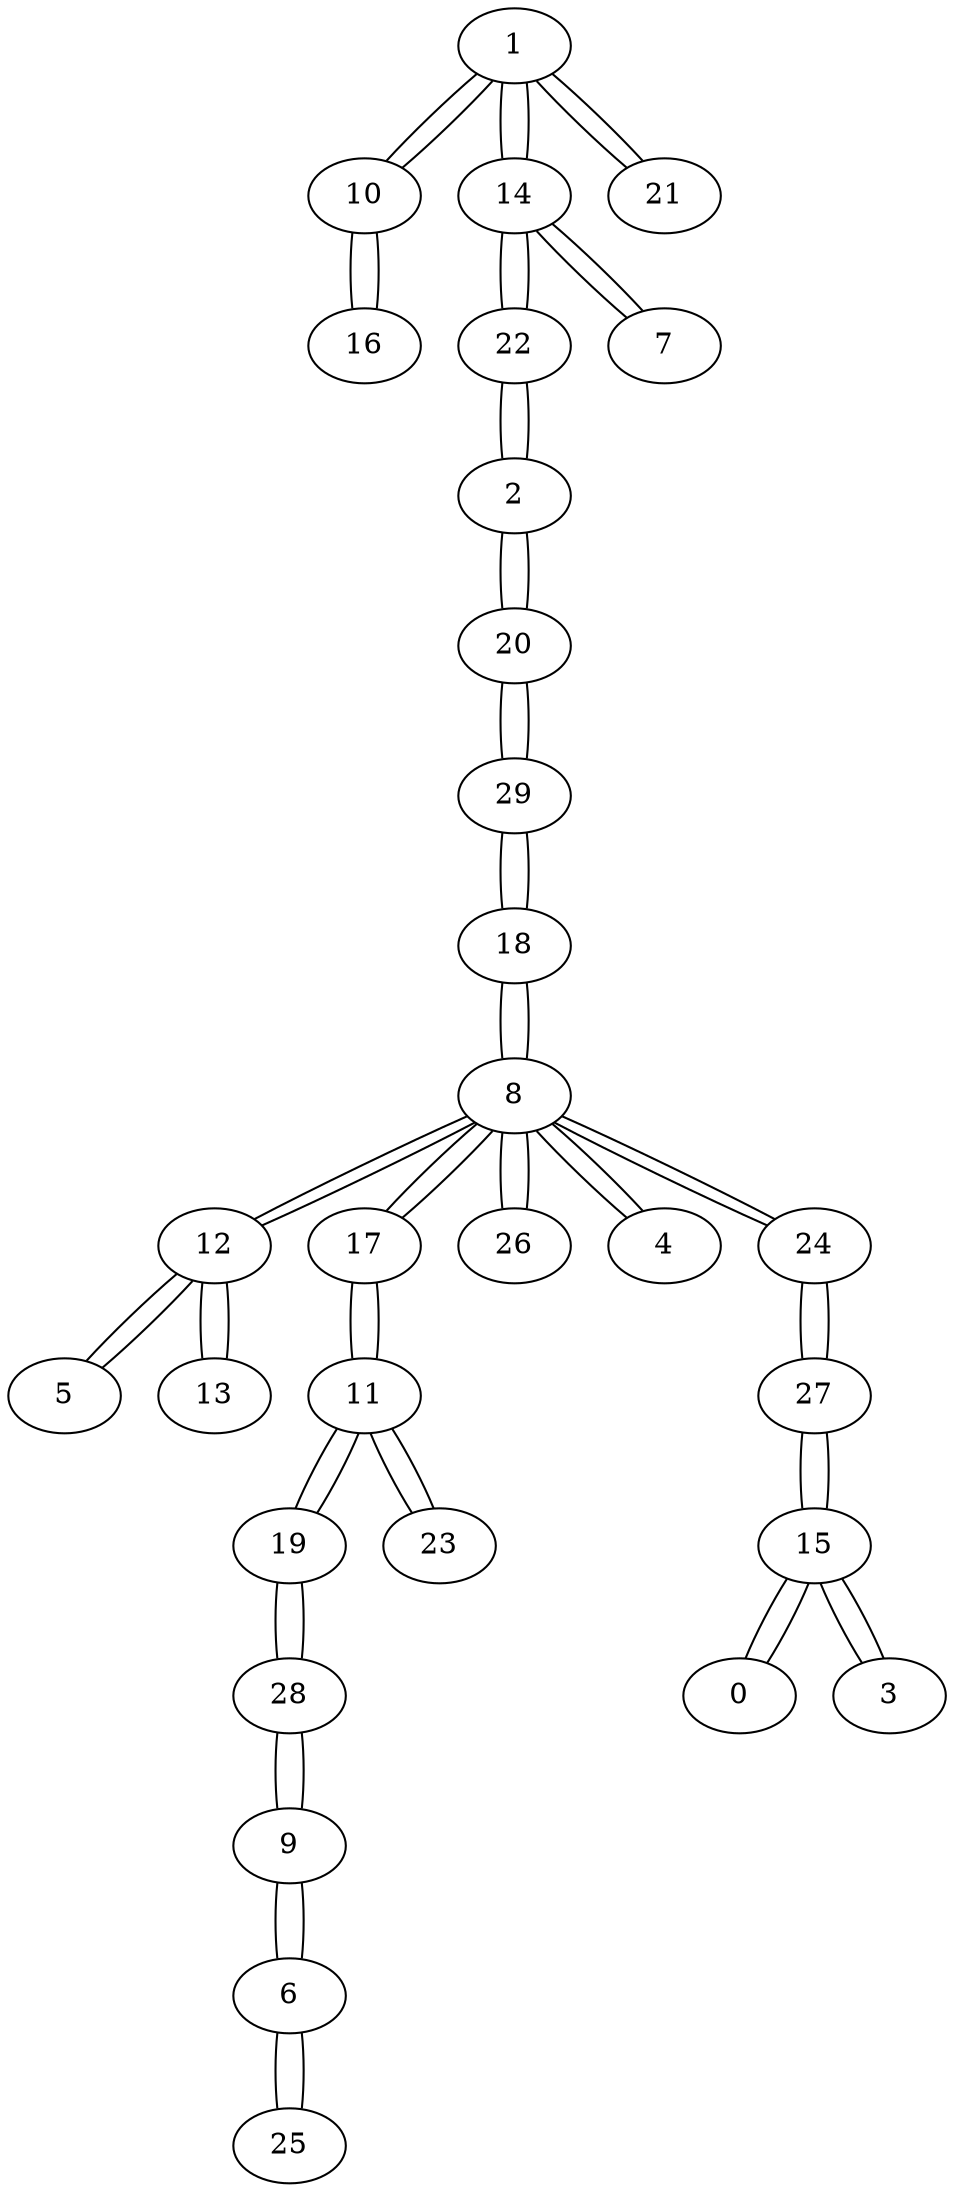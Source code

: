 graph {
1 -- 10 [ distancia=1 ]
1 -- 14 [ distancia=1 ]
1 -- 21 [ distancia=5 ]
10 -- 1 [ distancia=1 ]
10 -- 16 [ distancia=1 ]
5 -- 12 [ distancia=1 ]
12 -- 5 [ distancia=1 ]
12 -- 8 [ distancia=1 ]
12 -- 13 [ distancia=3 ]
8 -- 12 [ distancia=1 ]
8 -- 17 [ distancia=1 ]
8 -- 18 [ distancia=1 ]
8 -- 26 [ distancia=1 ]
8 -- 4 [ distancia=2 ]
8 -- 24 [ distancia=4 ]
14 -- 1 [ distancia=1 ]
14 -- 22 [ distancia=1 ]
14 -- 7 [ distancia=2 ]
0 -- 15 [ distancia=1 ]
15 -- 0 [ distancia=1 ]
15 -- 27 [ distancia=1 ]
15 -- 3 [ distancia=4 ]
16 -- 10 [ distancia=1 ]
17 -- 8 [ distancia=1 ]
17 -- 11 [ distancia=2 ]
18 -- 8 [ distancia=1 ]
18 -- 29 [ distancia=2 ]
11 -- 19 [ distancia=1 ]
11 -- 23 [ distancia=1 ]
11 -- 17 [ distancia=2 ]
19 -- 11 [ distancia=1 ]
19 -- 28 [ distancia=1 ]
2 -- 20 [ distancia=1 ]
2 -- 22 [ distancia=1 ]
20 -- 2 [ distancia=1 ]
20 -- 29 [ distancia=1 ]
22 -- 2 [ distancia=1 ]
22 -- 14 [ distancia=1 ]
23 -- 11 [ distancia=1 ]
26 -- 8 [ distancia=1 ]
27 -- 15 [ distancia=1 ]
27 -- 24 [ distancia=2 ]
28 -- 19 [ distancia=1 ]
28 -- 9 [ distancia=2 ]
29 -- 20 [ distancia=1 ]
29 -- 18 [ distancia=2 ]
4 -- 8 [ distancia=2 ]
7 -- 14 [ distancia=2 ]
24 -- 27 [ distancia=2 ]
24 -- 8 [ distancia=4 ]
9 -- 28 [ distancia=2 ]
9 -- 6 [ distancia=3 ]
6 -- 9 [ distancia=3 ]
6 -- 25 [ distancia=4 ]
13 -- 12 [ distancia=3 ]
3 -- 15 [ distancia=4 ]
25 -- 6 [ distancia=4 ]
21 -- 1 [ distancia=5 ]
}
